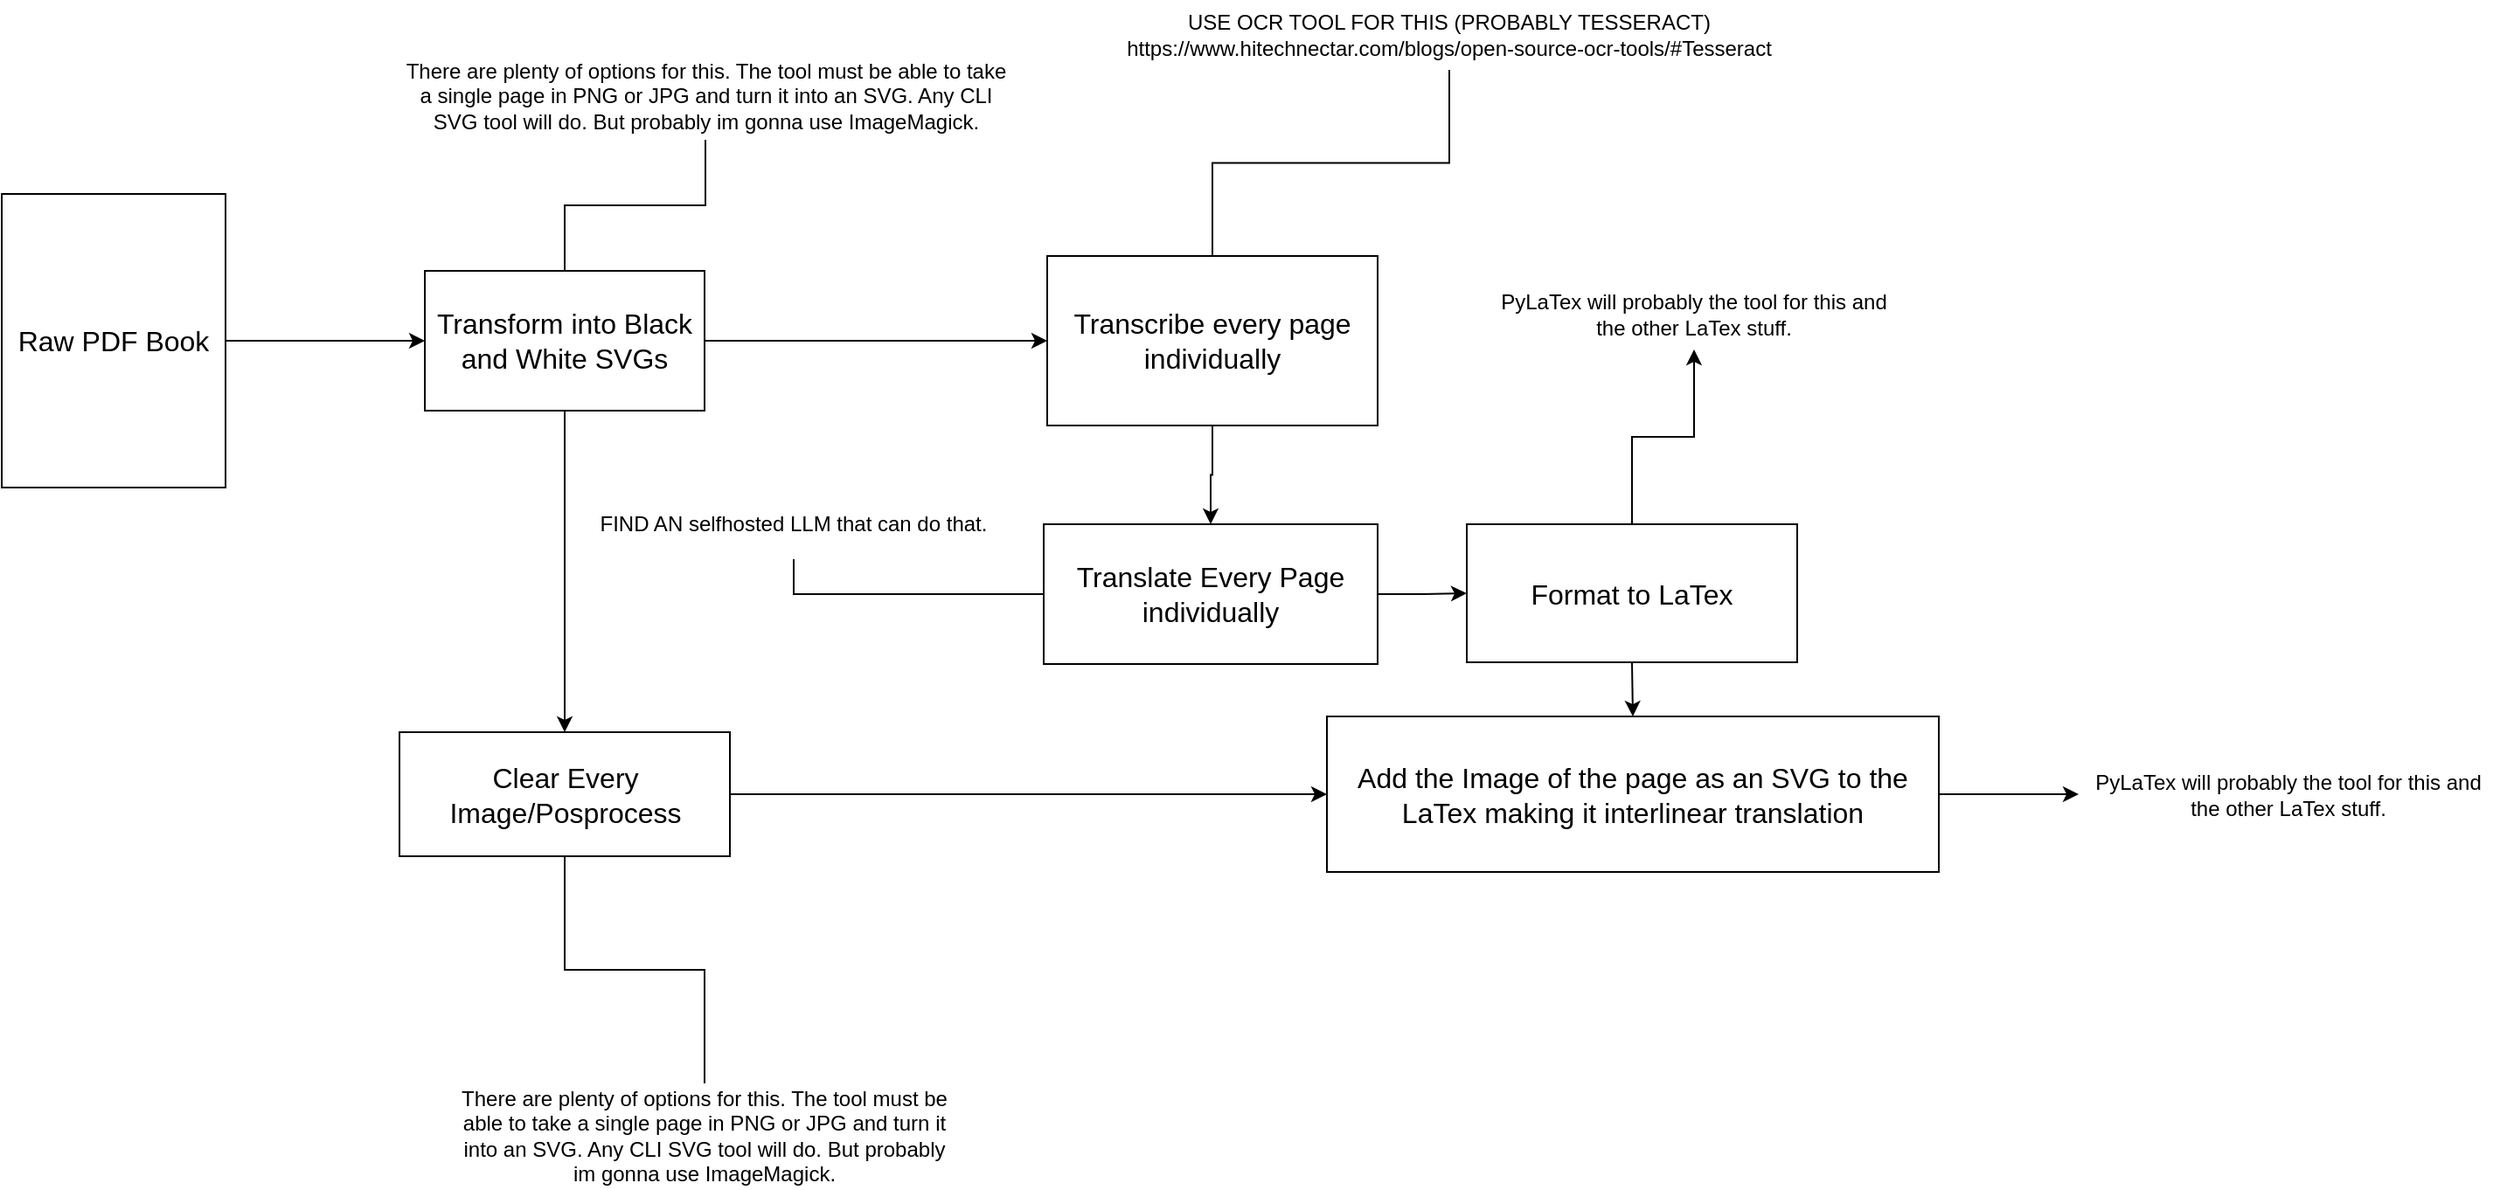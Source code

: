 <mxfile version="22.1.16" type="device">
  <diagram name="Página-1" id="-gqdw00A5Zkx3lxUMTvB">
    <mxGraphModel dx="2181" dy="1923" grid="1" gridSize="10" guides="1" tooltips="1" connect="1" arrows="1" fold="1" page="1" pageScale="1" pageWidth="827" pageHeight="1169" math="0" shadow="0">
      <root>
        <mxCell id="0" />
        <mxCell id="1" parent="0" />
        <mxCell id="A8YmvN7NTTBngSihhZEq-15" style="edgeStyle=orthogonalEdgeStyle;rounded=0;orthogonalLoop=1;jettySize=auto;html=1;exitX=1;exitY=0.5;exitDx=0;exitDy=0;entryX=0;entryY=0.5;entryDx=0;entryDy=0;" parent="1" source="A8YmvN7NTTBngSihhZEq-2" target="A8YmvN7NTTBngSihhZEq-5" edge="1">
          <mxGeometry relative="1" as="geometry" />
        </mxCell>
        <mxCell id="A8YmvN7NTTBngSihhZEq-2" value="Raw PDF Book" style="rounded=0;whiteSpace=wrap;html=1;fontSize=16;" parent="1" vertex="1">
          <mxGeometry x="-128" y="31" width="128" height="168" as="geometry" />
        </mxCell>
        <mxCell id="A8YmvN7NTTBngSihhZEq-18" style="edgeStyle=orthogonalEdgeStyle;rounded=0;orthogonalLoop=1;jettySize=auto;html=1;exitX=0.5;exitY=1;exitDx=0;exitDy=0;" parent="1" source="A8YmvN7NTTBngSihhZEq-5" target="A8YmvN7NTTBngSihhZEq-11" edge="1">
          <mxGeometry relative="1" as="geometry" />
        </mxCell>
        <mxCell id="A8YmvN7NTTBngSihhZEq-21" style="edgeStyle=orthogonalEdgeStyle;rounded=0;orthogonalLoop=1;jettySize=auto;html=1;exitX=1;exitY=0.5;exitDx=0;exitDy=0;entryX=0;entryY=0.5;entryDx=0;entryDy=0;" parent="1" source="A8YmvN7NTTBngSihhZEq-5" target="A8YmvN7NTTBngSihhZEq-7" edge="1">
          <mxGeometry relative="1" as="geometry" />
        </mxCell>
        <mxCell id="A8YmvN7NTTBngSihhZEq-5" value="Transform into Black and White SVGs" style="rounded=0;whiteSpace=wrap;html=1;fontSize=16;" parent="1" vertex="1">
          <mxGeometry x="114" y="75" width="160" height="80" as="geometry" />
        </mxCell>
        <mxCell id="A8YmvN7NTTBngSihhZEq-20" style="edgeStyle=orthogonalEdgeStyle;rounded=0;orthogonalLoop=1;jettySize=auto;html=1;exitX=0.5;exitY=1;exitDx=0;exitDy=0;entryX=0.5;entryY=0;entryDx=0;entryDy=0;" parent="1" source="A8YmvN7NTTBngSihhZEq-7" target="A8YmvN7NTTBngSihhZEq-9" edge="1">
          <mxGeometry relative="1" as="geometry" />
        </mxCell>
        <mxCell id="A8YmvN7NTTBngSihhZEq-7" value="Transcribe every page individually" style="rounded=0;whiteSpace=wrap;html=1;fontSize=16;" parent="1" vertex="1">
          <mxGeometry x="470" y="66.5" width="189" height="97" as="geometry" />
        </mxCell>
        <mxCell id="A8YmvN7NTTBngSihhZEq-19" style="edgeStyle=orthogonalEdgeStyle;rounded=0;orthogonalLoop=1;jettySize=auto;html=1;exitX=1;exitY=0.5;exitDx=0;exitDy=0;entryX=0;entryY=0.5;entryDx=0;entryDy=0;" parent="1" source="A8YmvN7NTTBngSihhZEq-9" target="A8YmvN7NTTBngSihhZEq-13" edge="1">
          <mxGeometry relative="1" as="geometry" />
        </mxCell>
        <mxCell id="A8YmvN7NTTBngSihhZEq-9" value="Translate Every Page individually" style="rounded=0;whiteSpace=wrap;html=1;fontSize=16;" parent="1" vertex="1">
          <mxGeometry x="468" y="220" width="191" height="80" as="geometry" />
        </mxCell>
        <mxCell id="A8YmvN7NTTBngSihhZEq-16" style="edgeStyle=orthogonalEdgeStyle;rounded=0;orthogonalLoop=1;jettySize=auto;html=1;exitX=1;exitY=0.5;exitDx=0;exitDy=0;entryX=0;entryY=0.5;entryDx=0;entryDy=0;" parent="1" source="A8YmvN7NTTBngSihhZEq-11" target="A8YmvN7NTTBngSihhZEq-14" edge="1">
          <mxGeometry relative="1" as="geometry" />
        </mxCell>
        <mxCell id="A8YmvN7NTTBngSihhZEq-28" style="edgeStyle=orthogonalEdgeStyle;rounded=0;orthogonalLoop=1;jettySize=auto;html=1;exitX=0.5;exitY=1;exitDx=0;exitDy=0;endArrow=none;endFill=0;" parent="1" source="A8YmvN7NTTBngSihhZEq-11" target="A8YmvN7NTTBngSihhZEq-27" edge="1">
          <mxGeometry relative="1" as="geometry" />
        </mxCell>
        <mxCell id="A8YmvN7NTTBngSihhZEq-11" value="Clear Every Image/Posprocess" style="rounded=0;whiteSpace=wrap;html=1;fontSize=16;" parent="1" vertex="1">
          <mxGeometry x="99.5" y="339" width="189" height="71" as="geometry" />
        </mxCell>
        <mxCell id="A8YmvN7NTTBngSihhZEq-17" style="edgeStyle=orthogonalEdgeStyle;rounded=0;orthogonalLoop=1;jettySize=auto;html=1;exitX=0.5;exitY=1;exitDx=0;exitDy=0;entryX=0.5;entryY=0;entryDx=0;entryDy=0;" parent="1" source="A8YmvN7NTTBngSihhZEq-13" target="A8YmvN7NTTBngSihhZEq-14" edge="1">
          <mxGeometry relative="1" as="geometry" />
        </mxCell>
        <mxCell id="A8YmvN7NTTBngSihhZEq-31" style="edgeStyle=orthogonalEdgeStyle;rounded=0;orthogonalLoop=1;jettySize=auto;html=1;exitX=0.5;exitY=0;exitDx=0;exitDy=0;entryX=0.5;entryY=1;entryDx=0;entryDy=0;" parent="1" source="A8YmvN7NTTBngSihhZEq-13" target="A8YmvN7NTTBngSihhZEq-30" edge="1">
          <mxGeometry relative="1" as="geometry" />
        </mxCell>
        <mxCell id="A8YmvN7NTTBngSihhZEq-13" value="Format to LaTex" style="rounded=0;whiteSpace=wrap;html=1;fontSize=16;" parent="1" vertex="1">
          <mxGeometry x="710" y="220" width="189" height="79" as="geometry" />
        </mxCell>
        <mxCell id="kph7JEXZYfliNnFbElQt-2" style="edgeStyle=orthogonalEdgeStyle;rounded=0;orthogonalLoop=1;jettySize=auto;html=1;exitX=1;exitY=0.5;exitDx=0;exitDy=0;" edge="1" parent="1" source="A8YmvN7NTTBngSihhZEq-14" target="kph7JEXZYfliNnFbElQt-1">
          <mxGeometry relative="1" as="geometry" />
        </mxCell>
        <mxCell id="A8YmvN7NTTBngSihhZEq-14" value="Add the Image of the page as an SVG to the LaTex making it interlinear translation" style="rounded=0;whiteSpace=wrap;html=1;fontSize=16;" parent="1" vertex="1">
          <mxGeometry x="630" y="330" width="350" height="89" as="geometry" />
        </mxCell>
        <mxCell id="A8YmvN7NTTBngSihhZEq-24" style="edgeStyle=orthogonalEdgeStyle;rounded=0;orthogonalLoop=1;jettySize=auto;html=1;exitX=0.5;exitY=1;exitDx=0;exitDy=0;entryX=0.5;entryY=0;entryDx=0;entryDy=0;endArrow=none;endFill=0;" parent="1" source="A8YmvN7NTTBngSihhZEq-23" target="A8YmvN7NTTBngSihhZEq-7" edge="1">
          <mxGeometry relative="1" as="geometry" />
        </mxCell>
        <mxCell id="A8YmvN7NTTBngSihhZEq-23" value="USE OCR TOOL FOR THIS (PROBABLY TESSERACT)&lt;br&gt;https://www.hitechnectar.com/blogs/open-source-ocr-tools/#Tesseract" style="text;html=1;strokeColor=none;fillColor=none;align=center;verticalAlign=middle;whiteSpace=wrap;rounded=0;" parent="1" vertex="1">
          <mxGeometry x="480" y="-80" width="440" height="40" as="geometry" />
        </mxCell>
        <mxCell id="A8YmvN7NTTBngSihhZEq-26" style="edgeStyle=orthogonalEdgeStyle;rounded=0;orthogonalLoop=1;jettySize=auto;html=1;exitX=0.5;exitY=1;exitDx=0;exitDy=0;endArrow=none;endFill=0;" parent="1" source="A8YmvN7NTTBngSihhZEq-25" target="A8YmvN7NTTBngSihhZEq-5" edge="1">
          <mxGeometry relative="1" as="geometry" />
        </mxCell>
        <mxCell id="A8YmvN7NTTBngSihhZEq-25" value="There are plenty of options for this. The tool must be able to take a single page in PNG or JPG and turn it into an SVG. Any CLI SVG tool will do. But probably im gonna use&amp;nbsp;ImageMagick." style="text;html=1;strokeColor=none;fillColor=none;align=center;verticalAlign=middle;whiteSpace=wrap;rounded=0;" parent="1" vertex="1">
          <mxGeometry x="99.5" y="-50" width="350" height="50" as="geometry" />
        </mxCell>
        <mxCell id="A8YmvN7NTTBngSihhZEq-27" value="There are plenty of options for this. The tool must be able to take a single page in PNG or JPG and turn it into an SVG. Any CLI SVG tool will do. But probably im gonna use&amp;nbsp;ImageMagick." style="text;html=1;strokeColor=none;fillColor=none;align=center;verticalAlign=middle;whiteSpace=wrap;rounded=0;" parent="1" vertex="1">
          <mxGeometry x="134" y="540" width="280" height="60" as="geometry" />
        </mxCell>
        <mxCell id="A8YmvN7NTTBngSihhZEq-30" value="PyLaTex will probably the tool for this and the other LaTex stuff." style="text;html=1;strokeColor=none;fillColor=none;align=center;verticalAlign=middle;whiteSpace=wrap;rounded=0;" parent="1" vertex="1">
          <mxGeometry x="720" y="80" width="240" height="40" as="geometry" />
        </mxCell>
        <mxCell id="kph7JEXZYfliNnFbElQt-1" value="PyLaTex will probably the tool for this and the other LaTex stuff." style="text;html=1;strokeColor=none;fillColor=none;align=center;verticalAlign=middle;whiteSpace=wrap;rounded=0;" vertex="1" parent="1">
          <mxGeometry x="1060" y="354.5" width="240" height="40" as="geometry" />
        </mxCell>
        <mxCell id="kph7JEXZYfliNnFbElQt-4" style="edgeStyle=orthogonalEdgeStyle;rounded=0;orthogonalLoop=1;jettySize=auto;html=1;exitX=0.5;exitY=1;exitDx=0;exitDy=0;entryX=0;entryY=0.5;entryDx=0;entryDy=0;endArrow=none;endFill=0;" edge="1" parent="1" source="kph7JEXZYfliNnFbElQt-3" target="A8YmvN7NTTBngSihhZEq-9">
          <mxGeometry relative="1" as="geometry" />
        </mxCell>
        <mxCell id="kph7JEXZYfliNnFbElQt-3" value="FIND AN selfhosted LLM that can do that." style="text;html=1;strokeColor=none;fillColor=none;align=center;verticalAlign=middle;whiteSpace=wrap;rounded=0;" vertex="1" parent="1">
          <mxGeometry x="210" y="199" width="230" height="41" as="geometry" />
        </mxCell>
      </root>
    </mxGraphModel>
  </diagram>
</mxfile>
